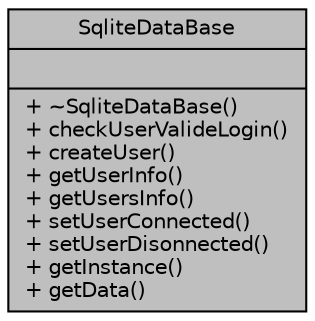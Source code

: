 digraph "SqliteDataBase"
{
 // LATEX_PDF_SIZE
  edge [fontname="Helvetica",fontsize="10",labelfontname="Helvetica",labelfontsize="10"];
  node [fontname="Helvetica",fontsize="10",shape=record];
  Node1 [label="{SqliteDataBase\n||+ ~SqliteDataBase()\l+ checkUserValideLogin()\l+ createUser()\l+ getUserInfo()\l+ getUsersInfo()\l+ setUserConnected()\l+ setUserDisonnected()\l+ getInstance()\l+ getData()\l}",height=0.2,width=0.4,color="black", fillcolor="grey75", style="filled", fontcolor="black",tooltip=" "];
}
